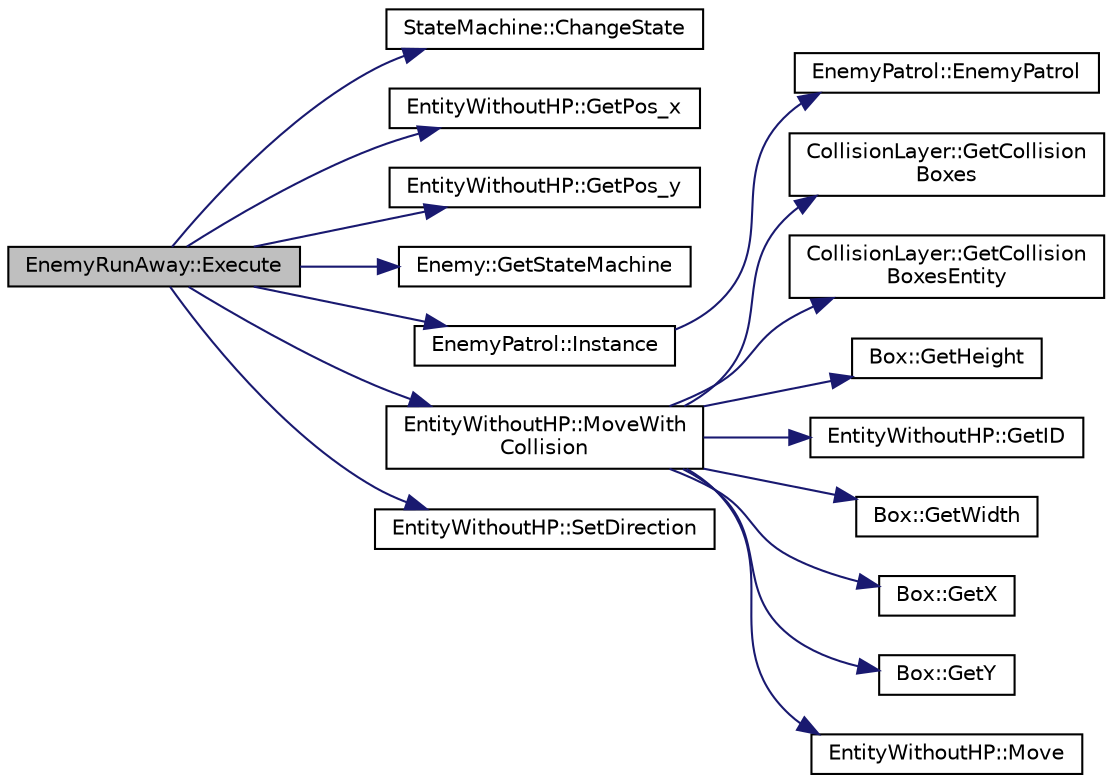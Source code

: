 digraph "EnemyRunAway::Execute"
{
 // LATEX_PDF_SIZE
  bgcolor="transparent";
  edge [fontname="Helvetica",fontsize="10",labelfontname="Helvetica",labelfontsize="10"];
  node [fontname="Helvetica",fontsize="10",shape=record];
  rankdir="LR";
  Node1 [label="EnemyRunAway::Execute",height=0.2,width=0.4,color="black", fillcolor="grey75", style="filled", fontcolor="black",tooltip="Execution de l'état. L'Enemy se déplace dans la direciton opposé du Player. Si il est assez loin,..."];
  Node1 -> Node2 [color="midnightblue",fontsize="10",style="solid",fontname="Helvetica"];
  Node2 [label="StateMachine::ChangeState",height=0.2,width=0.4,color="black",URL="$classStateMachine.html#a5e928960ba29b86f878768e556ae8eb4",tooltip="Permet de changer l'état courrant."];
  Node1 -> Node3 [color="midnightblue",fontsize="10",style="solid",fontname="Helvetica"];
  Node3 [label="EntityWithoutHP::GetPos_x",height=0.2,width=0.4,color="black",URL="$classEntityWithoutHP.html#aa919d21efd6f9e28bcbd71696b418792",tooltip="Retourne la position sur l'axe des x de l'entité (horizontale)."];
  Node1 -> Node4 [color="midnightblue",fontsize="10",style="solid",fontname="Helvetica"];
  Node4 [label="EntityWithoutHP::GetPos_y",height=0.2,width=0.4,color="black",URL="$classEntityWithoutHP.html#ac5fa20e8f737d5c7eee11ebafeee3d92",tooltip="Retourne la position sur l'axe des y de l'entité (verticale)."];
  Node1 -> Node5 [color="midnightblue",fontsize="10",style="solid",fontname="Helvetica"];
  Node5 [label="Enemy::GetStateMachine",height=0.2,width=0.4,color="black",URL="$classEnemy.html#a7d3f9586b50a46b996250cf16959c65f",tooltip="Retourne le StateMachine."];
  Node1 -> Node6 [color="midnightblue",fontsize="10",style="solid",fontname="Helvetica"];
  Node6 [label="EnemyPatrol::Instance",height=0.2,width=0.4,color="black",URL="$classEnemyPatrol.html#adf5b330d3544e97142aaf385148818d4",tooltip="Retourne une Instance de l'objet, un singleton."];
  Node6 -> Node7 [color="midnightblue",fontsize="10",style="solid",fontname="Helvetica"];
  Node7 [label="EnemyPatrol::EnemyPatrol",height=0.2,width=0.4,color="black",URL="$classEnemyPatrol.html#aa7bad085d7911a0b8952c18b248dce37",tooltip="Constructeur par défaut."];
  Node1 -> Node8 [color="midnightblue",fontsize="10",style="solid",fontname="Helvetica"];
  Node8 [label="EntityWithoutHP::MoveWith\lCollision",height=0.2,width=0.4,color="black",URL="$classEntityWithoutHP.html#a6b62dd7761b9a29a9ccda13b5be40a18",tooltip="Déplace l'entité en vérifiant les collisions."];
  Node8 -> Node9 [color="midnightblue",fontsize="10",style="solid",fontname="Helvetica"];
  Node9 [label="CollisionLayer::GetCollision\lBoxes",height=0.2,width=0.4,color="black",URL="$classCollisionLayer.html#a620b4ce21e4699a1a067ffaa60848667",tooltip="Fonction permettant de récupérer les CollisionBox de l'objet."];
  Node8 -> Node10 [color="midnightblue",fontsize="10",style="solid",fontname="Helvetica"];
  Node10 [label="CollisionLayer::GetCollision\lBoxesEntity",height=0.2,width=0.4,color="black",URL="$classCollisionLayer.html#a88cf3f7e5b55058df61d24f199c54b5b",tooltip="Fonction permettant de récupérer les CollisionBox des entités de l'objet."];
  Node8 -> Node11 [color="midnightblue",fontsize="10",style="solid",fontname="Helvetica"];
  Node11 [label="Box::GetHeight",height=0.2,width=0.4,color="black",URL="$classBox.html#ad7d6b9ab23698fedd6637fe0a4c40fb3",tooltip="Retourne height."];
  Node8 -> Node12 [color="midnightblue",fontsize="10",style="solid",fontname="Helvetica"];
  Node12 [label="EntityWithoutHP::GetID",height=0.2,width=0.4,color="black",URL="$classEntityWithoutHP.html#a1a5d732b9f322135fbd5e5f227064b26",tooltip="Retourne l'ID de l'entité."];
  Node8 -> Node13 [color="midnightblue",fontsize="10",style="solid",fontname="Helvetica"];
  Node13 [label="Box::GetWidth",height=0.2,width=0.4,color="black",URL="$classBox.html#ac9e53c8e2f33ef5ef0a11c48f979ab04",tooltip="Retourne width."];
  Node8 -> Node14 [color="midnightblue",fontsize="10",style="solid",fontname="Helvetica"];
  Node14 [label="Box::GetX",height=0.2,width=0.4,color="black",URL="$classBox.html#ade06873a13d2d1df5eb5d2cfc2a16d29",tooltip="Retourne x."];
  Node8 -> Node15 [color="midnightblue",fontsize="10",style="solid",fontname="Helvetica"];
  Node15 [label="Box::GetY",height=0.2,width=0.4,color="black",URL="$classBox.html#af86b090508898469761c0d61c8230133",tooltip="Retourne y."];
  Node8 -> Node16 [color="midnightblue",fontsize="10",style="solid",fontname="Helvetica"];
  Node16 [label="EntityWithoutHP::Move",height=0.2,width=0.4,color="black",URL="$classEntityWithoutHP.html#a0cfc433ea705c507da7912a8e039722e",tooltip="Déplace l'entité."];
  Node1 -> Node17 [color="midnightblue",fontsize="10",style="solid",fontname="Helvetica"];
  Node17 [label="EntityWithoutHP::SetDirection",height=0.2,width=0.4,color="black",URL="$classEntityWithoutHP.html#a0c000f5c03af273546b317aaad42254c",tooltip="Permets de modifier la direction de l'entité."];
}
